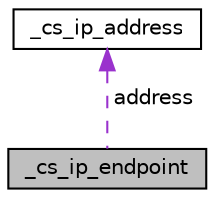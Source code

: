 digraph "_cs_ip_endpoint"
{
 // LATEX_PDF_SIZE
  edge [fontname="Helvetica",fontsize="10",labelfontname="Helvetica",labelfontsize="10"];
  node [fontname="Helvetica",fontsize="10",shape=record];
  Node1 [label="_cs_ip_endpoint",height=0.2,width=0.4,color="black", fillcolor="grey75", style="filled", fontcolor="black",tooltip=" "];
  Node2 -> Node1 [dir="back",color="darkorchid3",fontsize="10",style="dashed",label=" address" ,fontname="Helvetica"];
  Node2 [label="_cs_ip_address",height=0.2,width=0.4,color="black", fillcolor="white", style="filled",URL="$struct__cs__ip__address.html",tooltip=" "];
}
